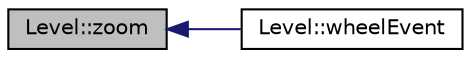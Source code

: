 digraph G
{
  edge [fontname="Helvetica",fontsize="10",labelfontname="Helvetica",labelfontsize="10"];
  node [fontname="Helvetica",fontsize="10",shape=record];
  rankdir="LR";
  Node1 [label="Level::zoom",height=0.2,width=0.4,color="black", fillcolor="grey75", style="filled" fontcolor="black"];
  Node1 -> Node2 [dir="back",color="midnightblue",fontsize="10",style="solid",fontname="Helvetica"];
  Node2 [label="Level::wheelEvent",height=0.2,width=0.4,color="black", fillcolor="white", style="filled",URL="$d2/d9d/classLevel.html#aff490e6567883a3156fe0a88fbf00f82"];
}
